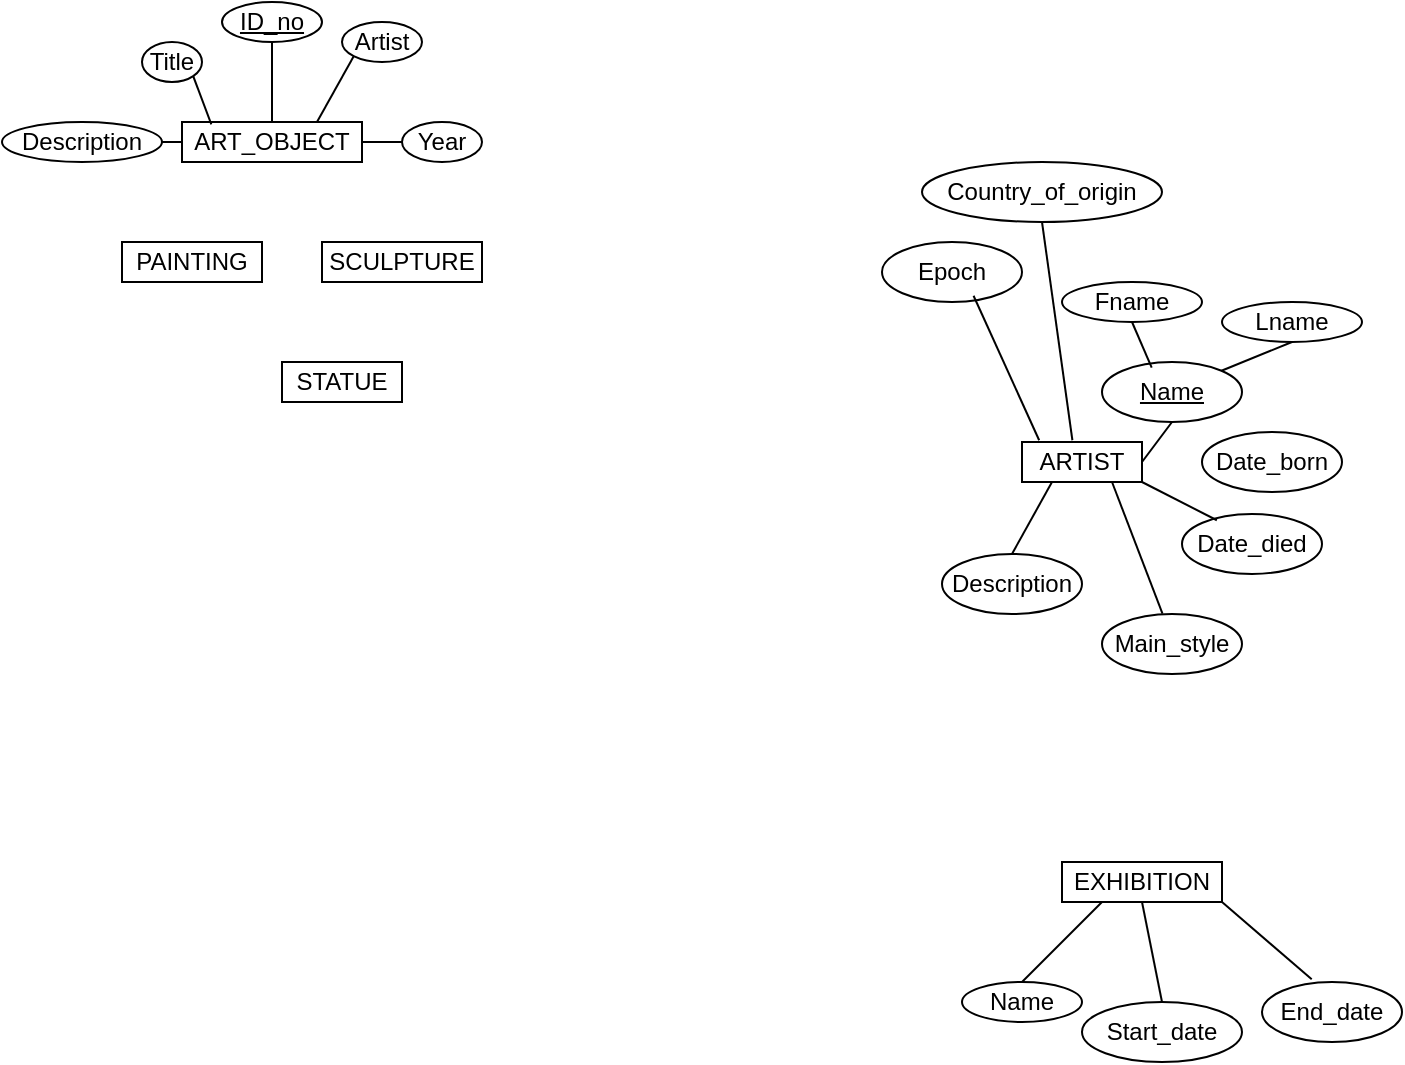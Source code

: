 <mxfile version="20.5.3" type="github">
  <diagram id="R2lEEEUBdFMjLlhIrx00" name="Page-1">
    <mxGraphModel dx="542" dy="579" grid="1" gridSize="10" guides="1" tooltips="1" connect="1" arrows="1" fold="1" page="1" pageScale="1" pageWidth="850" pageHeight="1100" math="0" shadow="0" extFonts="Permanent Marker^https://fonts.googleapis.com/css?family=Permanent+Marker">
      <root>
        <mxCell id="0" />
        <mxCell id="1" parent="0" />
        <mxCell id="aG9_IfBSH0ol4kUv04LN-1" value="ART_OBJECT" style="rounded=0;whiteSpace=wrap;html=1;" parent="1" vertex="1">
          <mxGeometry x="170" y="110" width="90" height="20" as="geometry" />
        </mxCell>
        <mxCell id="aG9_IfBSH0ol4kUv04LN-3" value="ID_no" style="ellipse;whiteSpace=wrap;html=1;align=center;fontStyle=4;" parent="1" vertex="1">
          <mxGeometry x="190" y="50" width="50" height="20" as="geometry" />
        </mxCell>
        <mxCell id="aG9_IfBSH0ol4kUv04LN-4" value="Artist" style="ellipse;whiteSpace=wrap;html=1;" parent="1" vertex="1">
          <mxGeometry x="250" y="60" width="40" height="20" as="geometry" />
        </mxCell>
        <mxCell id="aG9_IfBSH0ol4kUv04LN-5" value="Year" style="ellipse;whiteSpace=wrap;html=1;align=center;" parent="1" vertex="1">
          <mxGeometry x="280" y="110" width="40" height="20" as="geometry" />
        </mxCell>
        <mxCell id="aG9_IfBSH0ol4kUv04LN-6" value="Title" style="ellipse;whiteSpace=wrap;html=1;" parent="1" vertex="1">
          <mxGeometry x="150" y="70" width="30" height="20" as="geometry" />
        </mxCell>
        <mxCell id="aG9_IfBSH0ol4kUv04LN-8" value="Description" style="ellipse;whiteSpace=wrap;html=1;" parent="1" vertex="1">
          <mxGeometry x="80" y="110" width="80" height="20" as="geometry" />
        </mxCell>
        <mxCell id="aG9_IfBSH0ol4kUv04LN-10" value="" style="endArrow=none;html=1;rounded=0;exitX=1;exitY=0.5;exitDx=0;exitDy=0;entryX=0;entryY=0.5;entryDx=0;entryDy=0;" parent="1" source="aG9_IfBSH0ol4kUv04LN-8" target="aG9_IfBSH0ol4kUv04LN-1" edge="1">
          <mxGeometry width="50" height="50" relative="1" as="geometry">
            <mxPoint x="140" y="260" as="sourcePoint" />
            <mxPoint x="190" y="210" as="targetPoint" />
          </mxGeometry>
        </mxCell>
        <mxCell id="aG9_IfBSH0ol4kUv04LN-11" value="" style="endArrow=none;html=1;rounded=0;entryX=1;entryY=1;entryDx=0;entryDy=0;exitX=0.163;exitY=0.058;exitDx=0;exitDy=0;exitPerimeter=0;" parent="1" source="aG9_IfBSH0ol4kUv04LN-1" target="aG9_IfBSH0ol4kUv04LN-6" edge="1">
          <mxGeometry width="50" height="50" relative="1" as="geometry">
            <mxPoint x="140" y="260" as="sourcePoint" />
            <mxPoint x="190" y="210" as="targetPoint" />
          </mxGeometry>
        </mxCell>
        <mxCell id="aG9_IfBSH0ol4kUv04LN-12" value="" style="endArrow=none;html=1;rounded=0;entryX=0.5;entryY=1;entryDx=0;entryDy=0;exitX=0.5;exitY=0;exitDx=0;exitDy=0;" parent="1" source="aG9_IfBSH0ol4kUv04LN-1" target="aG9_IfBSH0ol4kUv04LN-3" edge="1">
          <mxGeometry width="50" height="50" relative="1" as="geometry">
            <mxPoint x="140" y="260" as="sourcePoint" />
            <mxPoint x="190" y="210" as="targetPoint" />
          </mxGeometry>
        </mxCell>
        <mxCell id="aG9_IfBSH0ol4kUv04LN-13" value="" style="endArrow=none;html=1;rounded=0;entryX=0;entryY=1;entryDx=0;entryDy=0;exitX=0.75;exitY=0;exitDx=0;exitDy=0;" parent="1" source="aG9_IfBSH0ol4kUv04LN-1" target="aG9_IfBSH0ol4kUv04LN-4" edge="1">
          <mxGeometry width="50" height="50" relative="1" as="geometry">
            <mxPoint x="140" y="260" as="sourcePoint" />
            <mxPoint x="190" y="210" as="targetPoint" />
          </mxGeometry>
        </mxCell>
        <mxCell id="aG9_IfBSH0ol4kUv04LN-14" value="" style="endArrow=none;html=1;rounded=0;entryX=0;entryY=0.5;entryDx=0;entryDy=0;exitX=1;exitY=0.5;exitDx=0;exitDy=0;" parent="1" source="aG9_IfBSH0ol4kUv04LN-1" target="aG9_IfBSH0ol4kUv04LN-5" edge="1">
          <mxGeometry width="50" height="50" relative="1" as="geometry">
            <mxPoint x="140" y="260" as="sourcePoint" />
            <mxPoint x="190" y="210" as="targetPoint" />
          </mxGeometry>
        </mxCell>
        <mxCell id="aG9_IfBSH0ol4kUv04LN-15" value="PAINTING" style="rounded=0;whiteSpace=wrap;html=1;" parent="1" vertex="1">
          <mxGeometry x="140" y="170" width="70" height="20" as="geometry" />
        </mxCell>
        <mxCell id="aG9_IfBSH0ol4kUv04LN-16" value="SCULPTURE" style="rounded=0;whiteSpace=wrap;html=1;" parent="1" vertex="1">
          <mxGeometry x="240" y="170" width="80" height="20" as="geometry" />
        </mxCell>
        <mxCell id="aG9_IfBSH0ol4kUv04LN-17" value="STATUE" style="rounded=0;whiteSpace=wrap;html=1;" parent="1" vertex="1">
          <mxGeometry x="220" y="230" width="60" height="20" as="geometry" />
        </mxCell>
        <mxCell id="OUZG5kWzu7WZ9lAv2k33-1" value="ARTIST" style="rounded=0;whiteSpace=wrap;html=1;" parent="1" vertex="1">
          <mxGeometry x="590" y="270" width="60" height="20" as="geometry" />
        </mxCell>
        <mxCell id="OUZG5kWzu7WZ9lAv2k33-3" value="&lt;u&gt;Name&lt;/u&gt;" style="ellipse;whiteSpace=wrap;html=1;" parent="1" vertex="1">
          <mxGeometry x="630" y="230" width="70" height="30" as="geometry" />
        </mxCell>
        <mxCell id="OUZG5kWzu7WZ9lAv2k33-5" value="Fname" style="ellipse;whiteSpace=wrap;html=1;align=center;" parent="1" vertex="1">
          <mxGeometry x="610" y="190" width="70" height="20" as="geometry" />
        </mxCell>
        <mxCell id="OUZG5kWzu7WZ9lAv2k33-7" value="Lname" style="ellipse;whiteSpace=wrap;html=1;align=center;" parent="1" vertex="1">
          <mxGeometry x="690" y="200" width="70" height="20" as="geometry" />
        </mxCell>
        <mxCell id="OUZG5kWzu7WZ9lAv2k33-8" value="" style="endArrow=none;html=1;rounded=0;entryX=0.5;entryY=1;entryDx=0;entryDy=0;exitX=0.355;exitY=0.095;exitDx=0;exitDy=0;exitPerimeter=0;" parent="1" source="OUZG5kWzu7WZ9lAv2k33-3" target="OUZG5kWzu7WZ9lAv2k33-5" edge="1">
          <mxGeometry relative="1" as="geometry">
            <mxPoint x="570" y="300" as="sourcePoint" />
            <mxPoint x="730" y="300" as="targetPoint" />
          </mxGeometry>
        </mxCell>
        <mxCell id="OUZG5kWzu7WZ9lAv2k33-9" value="" style="endArrow=none;html=1;rounded=0;exitX=1;exitY=0;exitDx=0;exitDy=0;entryX=0.5;entryY=1;entryDx=0;entryDy=0;" parent="1" source="OUZG5kWzu7WZ9lAv2k33-3" target="OUZG5kWzu7WZ9lAv2k33-7" edge="1">
          <mxGeometry relative="1" as="geometry">
            <mxPoint x="570" y="300" as="sourcePoint" />
            <mxPoint x="730" y="300" as="targetPoint" />
          </mxGeometry>
        </mxCell>
        <mxCell id="OUZG5kWzu7WZ9lAv2k33-10" value="" style="endArrow=none;html=1;rounded=0;exitX=1;exitY=0.5;exitDx=0;exitDy=0;entryX=0.5;entryY=1;entryDx=0;entryDy=0;" parent="1" source="OUZG5kWzu7WZ9lAv2k33-1" target="OUZG5kWzu7WZ9lAv2k33-3" edge="1">
          <mxGeometry relative="1" as="geometry">
            <mxPoint x="570" y="300" as="sourcePoint" />
            <mxPoint x="730" y="300" as="targetPoint" />
          </mxGeometry>
        </mxCell>
        <mxCell id="OUZG5kWzu7WZ9lAv2k33-11" value="Date_died" style="ellipse;whiteSpace=wrap;html=1;" parent="1" vertex="1">
          <mxGeometry x="670" y="306" width="70" height="30" as="geometry" />
        </mxCell>
        <mxCell id="OUZG5kWzu7WZ9lAv2k33-12" value="Date_born" style="ellipse;whiteSpace=wrap;html=1;" parent="1" vertex="1">
          <mxGeometry x="680" y="265" width="70" height="30" as="geometry" />
        </mxCell>
        <mxCell id="OUZG5kWzu7WZ9lAv2k33-13" value="Description" style="ellipse;whiteSpace=wrap;html=1;" parent="1" vertex="1">
          <mxGeometry x="550" y="326" width="70" height="30" as="geometry" />
        </mxCell>
        <mxCell id="OUZG5kWzu7WZ9lAv2k33-14" value="Main_style" style="ellipse;whiteSpace=wrap;html=1;" parent="1" vertex="1">
          <mxGeometry x="630" y="356" width="70" height="30" as="geometry" />
        </mxCell>
        <mxCell id="OUZG5kWzu7WZ9lAv2k33-15" value="Epoch" style="ellipse;whiteSpace=wrap;html=1;" parent="1" vertex="1">
          <mxGeometry x="520" y="170" width="70" height="30" as="geometry" />
        </mxCell>
        <mxCell id="OUZG5kWzu7WZ9lAv2k33-16" value="Country_of_origin" style="ellipse;whiteSpace=wrap;html=1;" parent="1" vertex="1">
          <mxGeometry x="540" y="130" width="120" height="30" as="geometry" />
        </mxCell>
        <mxCell id="OUZG5kWzu7WZ9lAv2k33-18" value="" style="endArrow=none;html=1;rounded=0;exitX=0.654;exitY=0.896;exitDx=0;exitDy=0;exitPerimeter=0;entryX=0.143;entryY=-0.044;entryDx=0;entryDy=0;entryPerimeter=0;" parent="1" source="OUZG5kWzu7WZ9lAv2k33-15" target="OUZG5kWzu7WZ9lAv2k33-1" edge="1">
          <mxGeometry relative="1" as="geometry">
            <mxPoint x="590" y="280" as="sourcePoint" />
            <mxPoint x="750" y="280" as="targetPoint" />
          </mxGeometry>
        </mxCell>
        <mxCell id="OUZG5kWzu7WZ9lAv2k33-19" value="" style="endArrow=none;html=1;rounded=0;exitX=0.5;exitY=1;exitDx=0;exitDy=0;entryX=0.42;entryY=-0.044;entryDx=0;entryDy=0;entryPerimeter=0;" parent="1" source="OUZG5kWzu7WZ9lAv2k33-16" target="OUZG5kWzu7WZ9lAv2k33-1" edge="1">
          <mxGeometry relative="1" as="geometry">
            <mxPoint x="590" y="280" as="sourcePoint" />
            <mxPoint x="750" y="280" as="targetPoint" />
          </mxGeometry>
        </mxCell>
        <mxCell id="OUZG5kWzu7WZ9lAv2k33-20" value="" style="endArrow=none;html=1;rounded=0;entryX=0.249;entryY=0.104;entryDx=0;entryDy=0;entryPerimeter=0;exitX=1;exitY=1;exitDx=0;exitDy=0;" parent="1" source="OUZG5kWzu7WZ9lAv2k33-1" target="OUZG5kWzu7WZ9lAv2k33-11" edge="1">
          <mxGeometry relative="1" as="geometry">
            <mxPoint x="590" y="280" as="sourcePoint" />
            <mxPoint x="750" y="280" as="targetPoint" />
          </mxGeometry>
        </mxCell>
        <mxCell id="OUZG5kWzu7WZ9lAv2k33-21" value="" style="endArrow=none;html=1;rounded=0;entryX=0.432;entryY=-0.007;entryDx=0;entryDy=0;entryPerimeter=0;exitX=0.75;exitY=1;exitDx=0;exitDy=0;" parent="1" source="OUZG5kWzu7WZ9lAv2k33-1" target="OUZG5kWzu7WZ9lAv2k33-14" edge="1">
          <mxGeometry relative="1" as="geometry">
            <mxPoint x="590" y="280" as="sourcePoint" />
            <mxPoint x="750" y="280" as="targetPoint" />
          </mxGeometry>
        </mxCell>
        <mxCell id="OUZG5kWzu7WZ9lAv2k33-22" value="" style="endArrow=none;html=1;rounded=0;exitX=0.5;exitY=0;exitDx=0;exitDy=0;entryX=0.25;entryY=1;entryDx=0;entryDy=0;" parent="1" source="OUZG5kWzu7WZ9lAv2k33-13" target="OUZG5kWzu7WZ9lAv2k33-1" edge="1">
          <mxGeometry relative="1" as="geometry">
            <mxPoint x="590" y="280" as="sourcePoint" />
            <mxPoint x="750" y="280" as="targetPoint" />
          </mxGeometry>
        </mxCell>
        <mxCell id="4bkVH7N1i63I4MIoj6SS-1" value="EXHIBITION" style="rounded=0;whiteSpace=wrap;html=1;" vertex="1" parent="1">
          <mxGeometry x="610" y="480" width="80" height="20" as="geometry" />
        </mxCell>
        <mxCell id="4bkVH7N1i63I4MIoj6SS-2" value="End_date" style="ellipse;whiteSpace=wrap;html=1;align=center;" vertex="1" parent="1">
          <mxGeometry x="710" y="540" width="70" height="30" as="geometry" />
        </mxCell>
        <mxCell id="4bkVH7N1i63I4MIoj6SS-3" value="Start_date" style="ellipse;whiteSpace=wrap;html=1;align=center;" vertex="1" parent="1">
          <mxGeometry x="620" y="550" width="80" height="30" as="geometry" />
        </mxCell>
        <mxCell id="4bkVH7N1i63I4MIoj6SS-4" value="Name" style="ellipse;whiteSpace=wrap;html=1;align=center;" vertex="1" parent="1">
          <mxGeometry x="560" y="540" width="60" height="20" as="geometry" />
        </mxCell>
        <mxCell id="4bkVH7N1i63I4MIoj6SS-11" value="" style="endArrow=none;html=1;rounded=0;exitX=0.5;exitY=0;exitDx=0;exitDy=0;entryX=0.25;entryY=1;entryDx=0;entryDy=0;" edge="1" parent="1" source="4bkVH7N1i63I4MIoj6SS-4" target="4bkVH7N1i63I4MIoj6SS-1">
          <mxGeometry relative="1" as="geometry">
            <mxPoint x="590" y="510" as="sourcePoint" />
            <mxPoint x="750" y="510" as="targetPoint" />
          </mxGeometry>
        </mxCell>
        <mxCell id="4bkVH7N1i63I4MIoj6SS-12" value="" style="endArrow=none;html=1;rounded=0;exitX=0.5;exitY=1;exitDx=0;exitDy=0;entryX=0.5;entryY=0;entryDx=0;entryDy=0;" edge="1" parent="1" source="4bkVH7N1i63I4MIoj6SS-1" target="4bkVH7N1i63I4MIoj6SS-3">
          <mxGeometry relative="1" as="geometry">
            <mxPoint x="590" y="510" as="sourcePoint" />
            <mxPoint x="750" y="510" as="targetPoint" />
          </mxGeometry>
        </mxCell>
        <mxCell id="4bkVH7N1i63I4MIoj6SS-13" value="" style="endArrow=none;html=1;rounded=0;exitX=1;exitY=1;exitDx=0;exitDy=0;entryX=0.355;entryY=-0.044;entryDx=0;entryDy=0;entryPerimeter=0;" edge="1" parent="1" source="4bkVH7N1i63I4MIoj6SS-1" target="4bkVH7N1i63I4MIoj6SS-2">
          <mxGeometry relative="1" as="geometry">
            <mxPoint x="590" y="510" as="sourcePoint" />
            <mxPoint x="750" y="510" as="targetPoint" />
          </mxGeometry>
        </mxCell>
      </root>
    </mxGraphModel>
  </diagram>
</mxfile>
